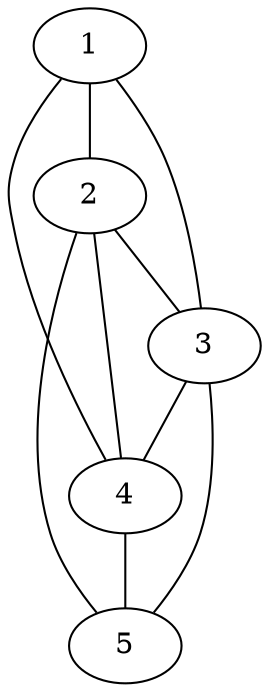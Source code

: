 graph {

   graph[chromaticNumber="4"];

    1 -- 2;
    1 -- 3;
    1 -- 4;
    2 -- 3;
    2 -- 4;
    2 -- 5;
    3 -- 5;
    3 -- 4;
    4 -- 5;









}